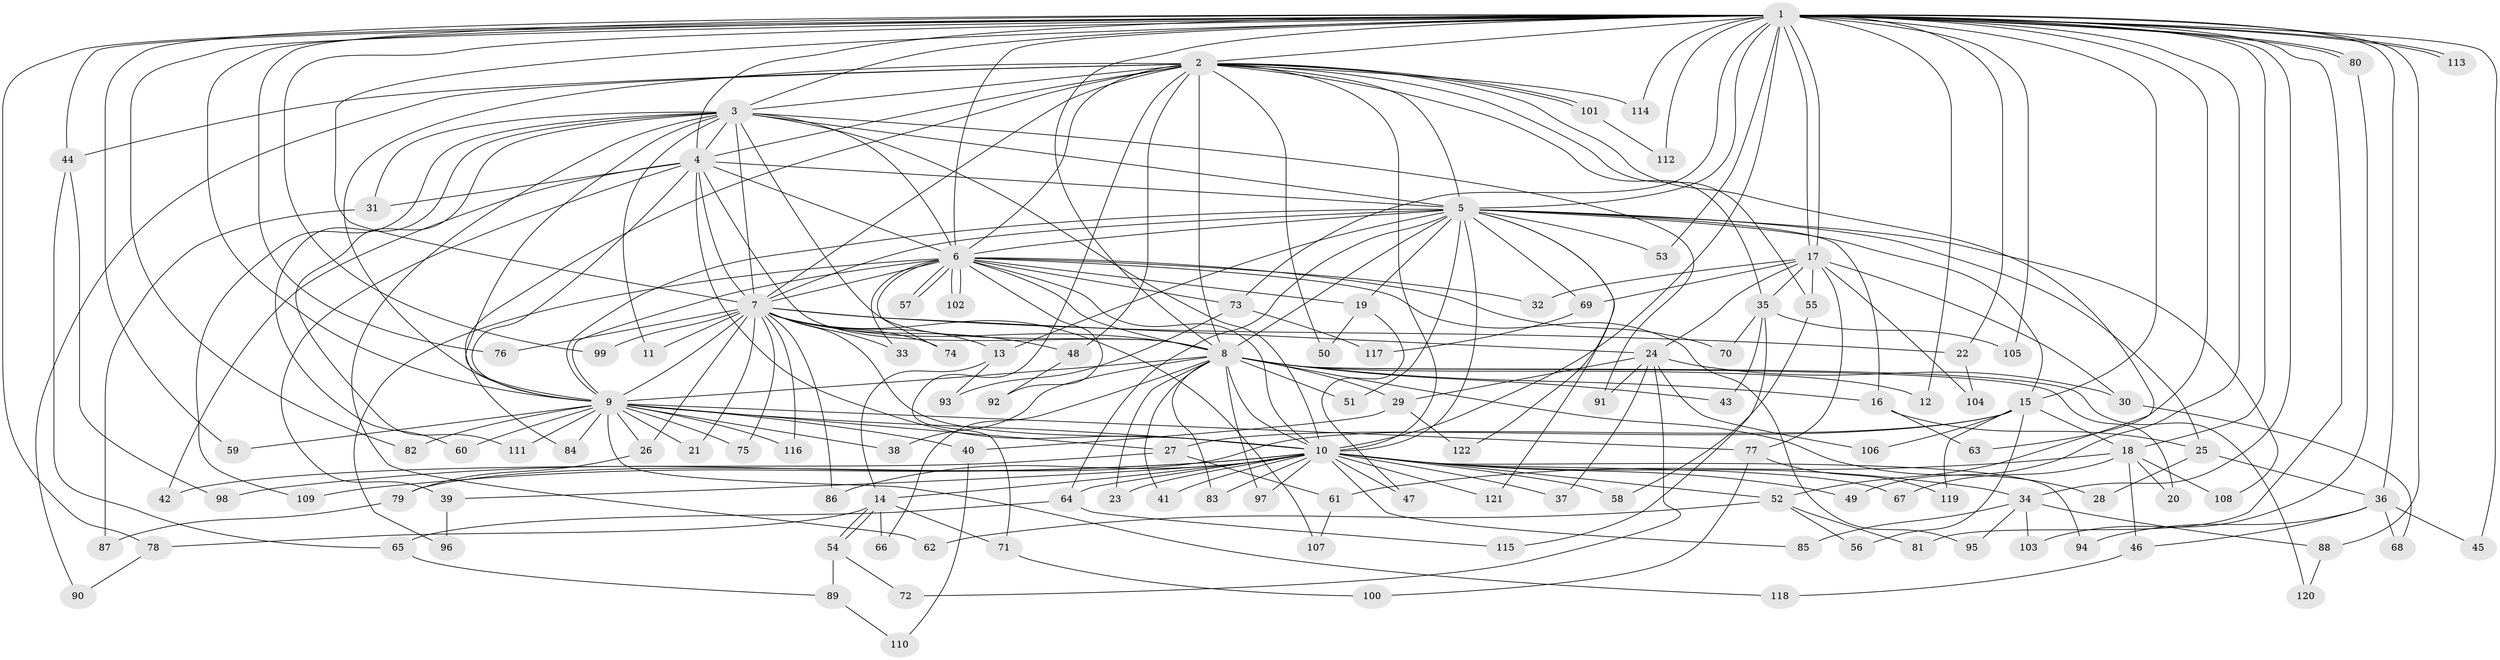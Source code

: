 // coarse degree distribution, {36: 0.010526315789473684, 22: 0.031578947368421054, 16: 0.010526315789473684, 12: 0.021052631578947368, 20: 0.010526315789473684, 24: 0.010526315789473684, 21: 0.010526315789473684, 27: 0.010526315789473684, 2: 0.5263157894736842, 4: 0.11578947368421053, 7: 0.021052631578947368, 8: 0.021052631578947368, 3: 0.15789473684210525, 5: 0.031578947368421054, 6: 0.010526315789473684}
// Generated by graph-tools (version 1.1) at 2025/51/02/27/25 19:51:49]
// undirected, 122 vertices, 269 edges
graph export_dot {
graph [start="1"]
  node [color=gray90,style=filled];
  1;
  2;
  3;
  4;
  5;
  6;
  7;
  8;
  9;
  10;
  11;
  12;
  13;
  14;
  15;
  16;
  17;
  18;
  19;
  20;
  21;
  22;
  23;
  24;
  25;
  26;
  27;
  28;
  29;
  30;
  31;
  32;
  33;
  34;
  35;
  36;
  37;
  38;
  39;
  40;
  41;
  42;
  43;
  44;
  45;
  46;
  47;
  48;
  49;
  50;
  51;
  52;
  53;
  54;
  55;
  56;
  57;
  58;
  59;
  60;
  61;
  62;
  63;
  64;
  65;
  66;
  67;
  68;
  69;
  70;
  71;
  72;
  73;
  74;
  75;
  76;
  77;
  78;
  79;
  80;
  81;
  82;
  83;
  84;
  85;
  86;
  87;
  88;
  89;
  90;
  91;
  92;
  93;
  94;
  95;
  96;
  97;
  98;
  99;
  100;
  101;
  102;
  103;
  104;
  105;
  106;
  107;
  108;
  109;
  110;
  111;
  112;
  113;
  114;
  115;
  116;
  117;
  118;
  119;
  120;
  121;
  122;
  1 -- 2;
  1 -- 3;
  1 -- 4;
  1 -- 5;
  1 -- 6;
  1 -- 7;
  1 -- 8;
  1 -- 9;
  1 -- 10;
  1 -- 12;
  1 -- 15;
  1 -- 17;
  1 -- 17;
  1 -- 18;
  1 -- 22;
  1 -- 34;
  1 -- 36;
  1 -- 44;
  1 -- 45;
  1 -- 49;
  1 -- 53;
  1 -- 59;
  1 -- 63;
  1 -- 73;
  1 -- 76;
  1 -- 78;
  1 -- 80;
  1 -- 80;
  1 -- 81;
  1 -- 82;
  1 -- 88;
  1 -- 99;
  1 -- 105;
  1 -- 112;
  1 -- 113;
  1 -- 113;
  1 -- 114;
  2 -- 3;
  2 -- 4;
  2 -- 5;
  2 -- 6;
  2 -- 7;
  2 -- 8;
  2 -- 9;
  2 -- 10;
  2 -- 35;
  2 -- 44;
  2 -- 48;
  2 -- 50;
  2 -- 52;
  2 -- 55;
  2 -- 71;
  2 -- 84;
  2 -- 90;
  2 -- 101;
  2 -- 101;
  2 -- 114;
  3 -- 4;
  3 -- 5;
  3 -- 6;
  3 -- 7;
  3 -- 8;
  3 -- 9;
  3 -- 10;
  3 -- 11;
  3 -- 31;
  3 -- 60;
  3 -- 62;
  3 -- 91;
  3 -- 109;
  3 -- 111;
  4 -- 5;
  4 -- 6;
  4 -- 7;
  4 -- 8;
  4 -- 9;
  4 -- 10;
  4 -- 31;
  4 -- 39;
  4 -- 42;
  5 -- 6;
  5 -- 7;
  5 -- 8;
  5 -- 9;
  5 -- 10;
  5 -- 13;
  5 -- 15;
  5 -- 16;
  5 -- 19;
  5 -- 25;
  5 -- 51;
  5 -- 53;
  5 -- 64;
  5 -- 69;
  5 -- 108;
  5 -- 121;
  5 -- 122;
  6 -- 7;
  6 -- 8;
  6 -- 9;
  6 -- 10;
  6 -- 19;
  6 -- 32;
  6 -- 33;
  6 -- 57;
  6 -- 57;
  6 -- 70;
  6 -- 73;
  6 -- 74;
  6 -- 92;
  6 -- 95;
  6 -- 96;
  6 -- 102;
  6 -- 102;
  7 -- 8;
  7 -- 9;
  7 -- 10;
  7 -- 11;
  7 -- 13;
  7 -- 21;
  7 -- 22;
  7 -- 24;
  7 -- 26;
  7 -- 33;
  7 -- 48;
  7 -- 74;
  7 -- 75;
  7 -- 76;
  7 -- 86;
  7 -- 99;
  7 -- 107;
  7 -- 116;
  8 -- 9;
  8 -- 10;
  8 -- 12;
  8 -- 16;
  8 -- 20;
  8 -- 23;
  8 -- 28;
  8 -- 29;
  8 -- 38;
  8 -- 41;
  8 -- 43;
  8 -- 51;
  8 -- 66;
  8 -- 83;
  8 -- 97;
  8 -- 120;
  9 -- 10;
  9 -- 21;
  9 -- 26;
  9 -- 27;
  9 -- 38;
  9 -- 40;
  9 -- 59;
  9 -- 60;
  9 -- 75;
  9 -- 77;
  9 -- 82;
  9 -- 84;
  9 -- 111;
  9 -- 116;
  9 -- 118;
  10 -- 14;
  10 -- 23;
  10 -- 34;
  10 -- 37;
  10 -- 39;
  10 -- 41;
  10 -- 47;
  10 -- 49;
  10 -- 52;
  10 -- 58;
  10 -- 64;
  10 -- 67;
  10 -- 83;
  10 -- 85;
  10 -- 86;
  10 -- 94;
  10 -- 97;
  10 -- 98;
  10 -- 109;
  10 -- 121;
  13 -- 14;
  13 -- 93;
  14 -- 54;
  14 -- 54;
  14 -- 66;
  14 -- 71;
  14 -- 78;
  15 -- 18;
  15 -- 27;
  15 -- 56;
  15 -- 79;
  15 -- 106;
  15 -- 119;
  16 -- 25;
  16 -- 63;
  17 -- 24;
  17 -- 30;
  17 -- 32;
  17 -- 35;
  17 -- 55;
  17 -- 69;
  17 -- 77;
  17 -- 104;
  18 -- 20;
  18 -- 46;
  18 -- 61;
  18 -- 67;
  18 -- 108;
  19 -- 47;
  19 -- 50;
  22 -- 104;
  24 -- 29;
  24 -- 30;
  24 -- 37;
  24 -- 72;
  24 -- 91;
  24 -- 106;
  25 -- 28;
  25 -- 36;
  26 -- 79;
  27 -- 42;
  27 -- 61;
  29 -- 40;
  29 -- 122;
  30 -- 68;
  31 -- 87;
  34 -- 85;
  34 -- 88;
  34 -- 95;
  34 -- 103;
  35 -- 43;
  35 -- 70;
  35 -- 105;
  35 -- 115;
  36 -- 45;
  36 -- 46;
  36 -- 68;
  36 -- 94;
  39 -- 96;
  40 -- 110;
  44 -- 65;
  44 -- 98;
  46 -- 118;
  48 -- 92;
  52 -- 56;
  52 -- 62;
  52 -- 81;
  54 -- 72;
  54 -- 89;
  55 -- 58;
  61 -- 107;
  64 -- 65;
  64 -- 115;
  65 -- 89;
  69 -- 117;
  71 -- 100;
  73 -- 93;
  73 -- 117;
  77 -- 100;
  77 -- 119;
  78 -- 90;
  79 -- 87;
  80 -- 103;
  88 -- 120;
  89 -- 110;
  101 -- 112;
}
